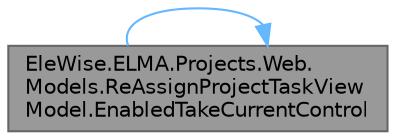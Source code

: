 digraph "EleWise.ELMA.Projects.Web.Models.ReAssignProjectTaskViewModel.EnabledTakeCurrentControl"
{
 // LATEX_PDF_SIZE
  bgcolor="transparent";
  edge [fontname=Helvetica,fontsize=10,labelfontname=Helvetica,labelfontsize=10];
  node [fontname=Helvetica,fontsize=10,shape=box,height=0.2,width=0.4];
  rankdir="LR";
  Node1 [id="Node000001",label="EleWise.ELMA.Projects.Web.\lModels.ReAssignProjectTaskView\lModel.EnabledTakeCurrentControl",height=0.2,width=0.4,color="gray40", fillcolor="grey60", style="filled", fontcolor="black",tooltip="Разрешить взятие текущего контроля."];
  Node1 -> Node1 [id="edge1_Node000001_Node000001",color="steelblue1",style="solid",tooltip=" "];
}
